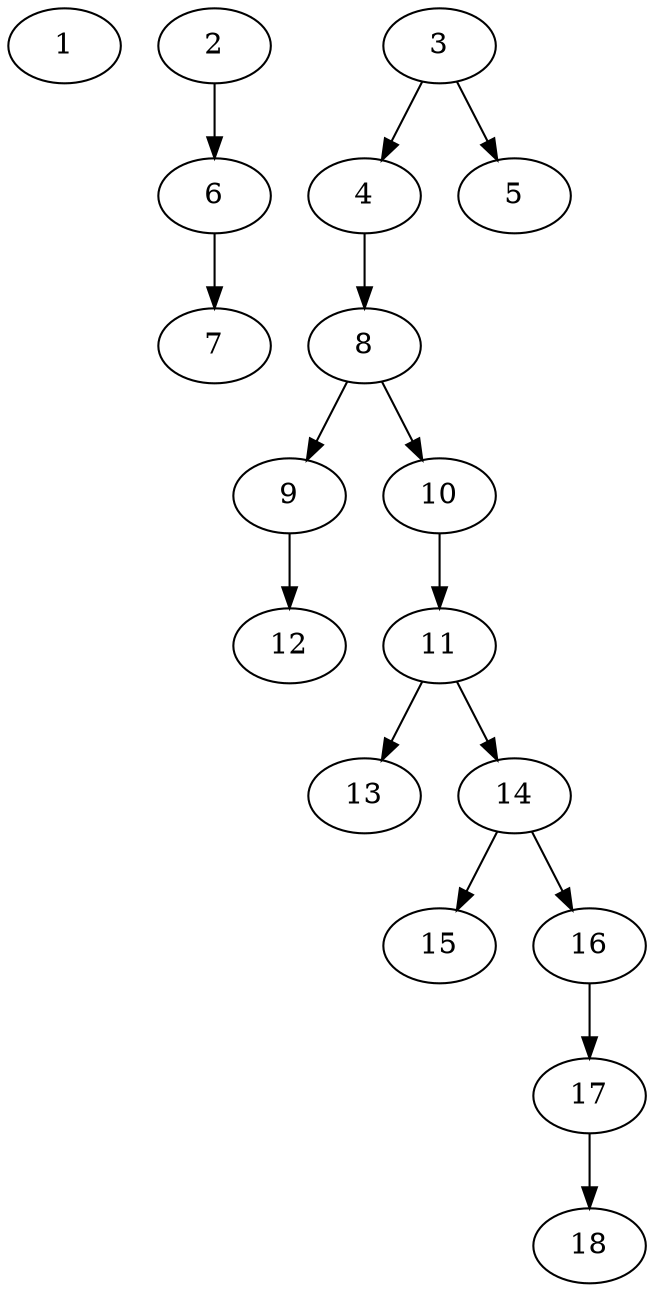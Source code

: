 // DAG (tier=1-easy, mode=data, n=18, ccr=0.341, fat=0.381, density=0.397, regular=0.640, jump=0.056, mindata=1048576, maxdata=8388608)
// DAG automatically generated by daggen at Sun Aug 24 16:33:33 2025
// /home/ermia/Project/Environments/daggen/bin/daggen --dot --ccr 0.341 --fat 0.381 --regular 0.640 --density 0.397 --jump 0.056 --mindata 1048576 --maxdata 8388608 -n 18 
digraph G {
  1 [size="38063260884271104000", alpha="0.05", expect_size="19031630442135552000"]
  2 [size="341506301516761268224", alpha="0.06", expect_size="170753150758380634112"]
  2 -> 6 [size ="390861116407808"]
  3 [size="5310548820993742", alpha="0.08", expect_size="2655274410496871"]
  3 -> 4 [size ="118784106954752"]
  3 -> 5 [size ="118784106954752"]
  4 [size="49525220466513600", alpha="0.14", expect_size="24762610233256800"]
  4 -> 8 [size ="38524254420992"]
  5 [size="6251631344170827776", alpha="0.01", expect_size="3125815672085413888"]
  6 [size="7291741415276784", alpha="0.04", expect_size="3645870707638392"]
  6 -> 7 [size ="204380850618368"]
  7 [size="288123720302592000000", alpha="0.17", expect_size="144061860151296000000"]
  8 [size="16681257328423346", alpha="0.07", expect_size="8340628664211673"]
  8 -> 9 [size ="10298392051712"]
  8 -> 10 [size ="10298392051712"]
  9 [size="179424466953345957888", alpha="0.09", expect_size="89712233476672978944"]
  9 -> 12 [size ="254494126374912"]
  10 [size="653459407921587968", alpha="0.03", expect_size="326729703960793984"]
  10 -> 11 [size ="363748707532800"]
  11 [size="3091191137675418", alpha="0.08", expect_size="1545595568837709"]
  11 -> 13 [size ="56619782111232"]
  11 -> 14 [size ="56619782111232"]
  12 [size="2287507921453370", alpha="0.07", expect_size="1143753960726685"]
  13 [size="9406758143131294", alpha="0.10", expect_size="4703379071565647"]
  14 [size="212329976064034996224", alpha="0.09", expect_size="106164988032017498112"]
  14 -> 15 [size ="284728447991808"]
  14 -> 16 [size ="284728447991808"]
  15 [size="212706129962981824", alpha="0.12", expect_size="106353064981490912"]
  16 [size="768879127069625088", alpha="0.09", expect_size="384439563534812544"]
  16 -> 17 [size ="406941650124800"]
  17 [size="360613296085584052224", alpha="0.12", expect_size="180306648042792026112"]
  17 -> 18 [size ="405307347959808"]
  18 [size="22046276675796812", alpha="0.05", expect_size="11023138337898406"]
}